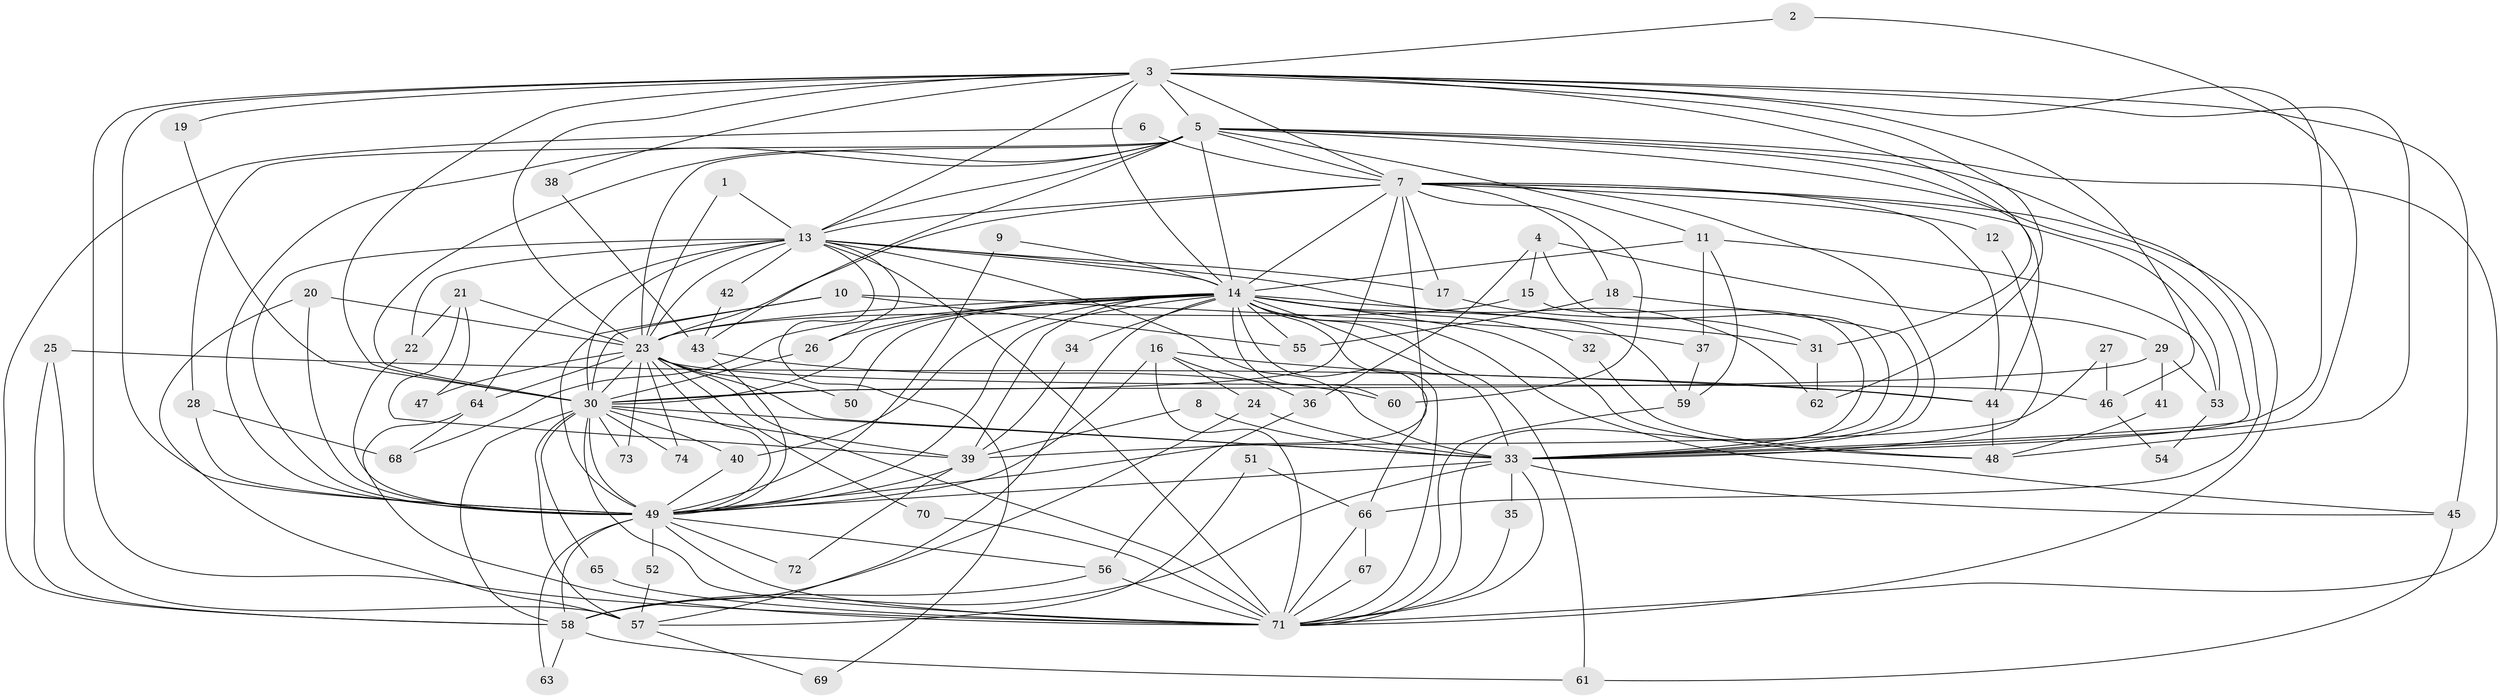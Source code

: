 // original degree distribution, {27: 0.008403361344537815, 15: 0.008403361344537815, 19: 0.01680672268907563, 26: 0.008403361344537815, 17: 0.008403361344537815, 21: 0.008403361344537815, 24: 0.008403361344537815, 32: 0.008403361344537815, 20: 0.008403361344537815, 4: 0.07563025210084033, 5: 0.06722689075630252, 2: 0.5798319327731093, 3: 0.15126050420168066, 9: 0.01680672268907563, 8: 0.008403361344537815, 6: 0.01680672268907563}
// Generated by graph-tools (version 1.1) at 2025/36/03/04/25 23:36:17]
// undirected, 74 vertices, 197 edges
graph export_dot {
  node [color=gray90,style=filled];
  1;
  2;
  3;
  4;
  5;
  6;
  7;
  8;
  9;
  10;
  11;
  12;
  13;
  14;
  15;
  16;
  17;
  18;
  19;
  20;
  21;
  22;
  23;
  24;
  25;
  26;
  27;
  28;
  29;
  30;
  31;
  32;
  33;
  34;
  35;
  36;
  37;
  38;
  39;
  40;
  41;
  42;
  43;
  44;
  45;
  46;
  47;
  48;
  49;
  50;
  51;
  52;
  53;
  54;
  55;
  56;
  57;
  58;
  59;
  60;
  61;
  62;
  63;
  64;
  65;
  66;
  67;
  68;
  69;
  70;
  71;
  72;
  73;
  74;
  1 -- 13 [weight=1.0];
  1 -- 23 [weight=1.0];
  2 -- 3 [weight=1.0];
  2 -- 33 [weight=1.0];
  3 -- 5 [weight=1.0];
  3 -- 7 [weight=1.0];
  3 -- 13 [weight=1.0];
  3 -- 14 [weight=2.0];
  3 -- 19 [weight=1.0];
  3 -- 23 [weight=1.0];
  3 -- 30 [weight=1.0];
  3 -- 31 [weight=1.0];
  3 -- 33 [weight=1.0];
  3 -- 38 [weight=1.0];
  3 -- 45 [weight=1.0];
  3 -- 46 [weight=1.0];
  3 -- 48 [weight=1.0];
  3 -- 49 [weight=1.0];
  3 -- 62 [weight=1.0];
  3 -- 71 [weight=1.0];
  4 -- 15 [weight=1.0];
  4 -- 29 [weight=1.0];
  4 -- 33 [weight=1.0];
  4 -- 36 [weight=1.0];
  5 -- 7 [weight=1.0];
  5 -- 11 [weight=1.0];
  5 -- 13 [weight=1.0];
  5 -- 14 [weight=1.0];
  5 -- 23 [weight=1.0];
  5 -- 28 [weight=1.0];
  5 -- 30 [weight=1.0];
  5 -- 33 [weight=1.0];
  5 -- 43 [weight=1.0];
  5 -- 44 [weight=1.0];
  5 -- 49 [weight=2.0];
  5 -- 66 [weight=1.0];
  5 -- 71 [weight=1.0];
  6 -- 7 [weight=1.0];
  6 -- 58 [weight=1.0];
  7 -- 12 [weight=1.0];
  7 -- 13 [weight=1.0];
  7 -- 14 [weight=2.0];
  7 -- 17 [weight=1.0];
  7 -- 18 [weight=1.0];
  7 -- 23 [weight=1.0];
  7 -- 30 [weight=1.0];
  7 -- 33 [weight=1.0];
  7 -- 44 [weight=1.0];
  7 -- 49 [weight=1.0];
  7 -- 53 [weight=1.0];
  7 -- 60 [weight=1.0];
  7 -- 71 [weight=1.0];
  8 -- 33 [weight=1.0];
  8 -- 39 [weight=1.0];
  9 -- 14 [weight=1.0];
  9 -- 49 [weight=1.0];
  10 -- 30 [weight=1.0];
  10 -- 37 [weight=1.0];
  10 -- 49 [weight=1.0];
  10 -- 55 [weight=1.0];
  11 -- 14 [weight=1.0];
  11 -- 37 [weight=1.0];
  11 -- 53 [weight=1.0];
  11 -- 59 [weight=1.0];
  12 -- 33 [weight=1.0];
  13 -- 14 [weight=2.0];
  13 -- 17 [weight=1.0];
  13 -- 22 [weight=1.0];
  13 -- 23 [weight=1.0];
  13 -- 26 [weight=1.0];
  13 -- 30 [weight=2.0];
  13 -- 33 [weight=1.0];
  13 -- 42 [weight=1.0];
  13 -- 49 [weight=1.0];
  13 -- 62 [weight=1.0];
  13 -- 64 [weight=1.0];
  13 -- 69 [weight=1.0];
  13 -- 71 [weight=1.0];
  14 -- 23 [weight=1.0];
  14 -- 26 [weight=1.0];
  14 -- 30 [weight=1.0];
  14 -- 31 [weight=1.0];
  14 -- 32 [weight=1.0];
  14 -- 33 [weight=2.0];
  14 -- 34 [weight=1.0];
  14 -- 39 [weight=1.0];
  14 -- 40 [weight=1.0];
  14 -- 45 [weight=1.0];
  14 -- 48 [weight=1.0];
  14 -- 49 [weight=1.0];
  14 -- 50 [weight=1.0];
  14 -- 55 [weight=1.0];
  14 -- 57 [weight=1.0];
  14 -- 59 [weight=1.0];
  14 -- 60 [weight=1.0];
  14 -- 61 [weight=1.0];
  14 -- 66 [weight=1.0];
  14 -- 68 [weight=1.0];
  14 -- 71 [weight=1.0];
  15 -- 23 [weight=1.0];
  15 -- 71 [weight=1.0];
  16 -- 24 [weight=1.0];
  16 -- 36 [weight=1.0];
  16 -- 44 [weight=1.0];
  16 -- 49 [weight=1.0];
  16 -- 71 [weight=1.0];
  17 -- 31 [weight=1.0];
  18 -- 33 [weight=1.0];
  18 -- 55 [weight=1.0];
  19 -- 30 [weight=1.0];
  20 -- 23 [weight=1.0];
  20 -- 49 [weight=1.0];
  20 -- 57 [weight=1.0];
  21 -- 22 [weight=1.0];
  21 -- 23 [weight=1.0];
  21 -- 39 [weight=1.0];
  21 -- 47 [weight=1.0];
  22 -- 49 [weight=1.0];
  23 -- 30 [weight=2.0];
  23 -- 33 [weight=1.0];
  23 -- 46 [weight=1.0];
  23 -- 47 [weight=1.0];
  23 -- 49 [weight=1.0];
  23 -- 50 [weight=1.0];
  23 -- 64 [weight=1.0];
  23 -- 70 [weight=1.0];
  23 -- 71 [weight=1.0];
  23 -- 73 [weight=1.0];
  23 -- 74 [weight=1.0];
  24 -- 33 [weight=1.0];
  24 -- 58 [weight=1.0];
  25 -- 44 [weight=1.0];
  25 -- 57 [weight=1.0];
  25 -- 58 [weight=1.0];
  26 -- 30 [weight=1.0];
  27 -- 39 [weight=1.0];
  27 -- 46 [weight=1.0];
  28 -- 49 [weight=1.0];
  28 -- 68 [weight=1.0];
  29 -- 30 [weight=2.0];
  29 -- 41 [weight=1.0];
  29 -- 53 [weight=1.0];
  30 -- 33 [weight=2.0];
  30 -- 39 [weight=1.0];
  30 -- 40 [weight=1.0];
  30 -- 49 [weight=2.0];
  30 -- 57 [weight=2.0];
  30 -- 58 [weight=1.0];
  30 -- 65 [weight=1.0];
  30 -- 71 [weight=2.0];
  30 -- 73 [weight=1.0];
  30 -- 74 [weight=1.0];
  31 -- 62 [weight=1.0];
  32 -- 48 [weight=1.0];
  33 -- 35 [weight=1.0];
  33 -- 45 [weight=1.0];
  33 -- 49 [weight=1.0];
  33 -- 58 [weight=1.0];
  33 -- 71 [weight=1.0];
  34 -- 39 [weight=1.0];
  35 -- 71 [weight=1.0];
  36 -- 56 [weight=1.0];
  37 -- 59 [weight=1.0];
  38 -- 43 [weight=1.0];
  39 -- 49 [weight=1.0];
  39 -- 72 [weight=1.0];
  40 -- 49 [weight=1.0];
  41 -- 48 [weight=1.0];
  42 -- 43 [weight=1.0];
  43 -- 49 [weight=1.0];
  43 -- 60 [weight=1.0];
  44 -- 48 [weight=1.0];
  45 -- 61 [weight=1.0];
  46 -- 54 [weight=1.0];
  49 -- 52 [weight=1.0];
  49 -- 56 [weight=1.0];
  49 -- 58 [weight=1.0];
  49 -- 63 [weight=1.0];
  49 -- 71 [weight=1.0];
  49 -- 72 [weight=1.0];
  51 -- 57 [weight=1.0];
  51 -- 66 [weight=1.0];
  52 -- 57 [weight=1.0];
  53 -- 54 [weight=1.0];
  56 -- 58 [weight=1.0];
  56 -- 71 [weight=1.0];
  57 -- 69 [weight=1.0];
  58 -- 61 [weight=1.0];
  58 -- 63 [weight=1.0];
  59 -- 71 [weight=2.0];
  64 -- 68 [weight=1.0];
  64 -- 71 [weight=1.0];
  65 -- 71 [weight=2.0];
  66 -- 67 [weight=1.0];
  66 -- 71 [weight=1.0];
  67 -- 71 [weight=1.0];
  70 -- 71 [weight=1.0];
}
